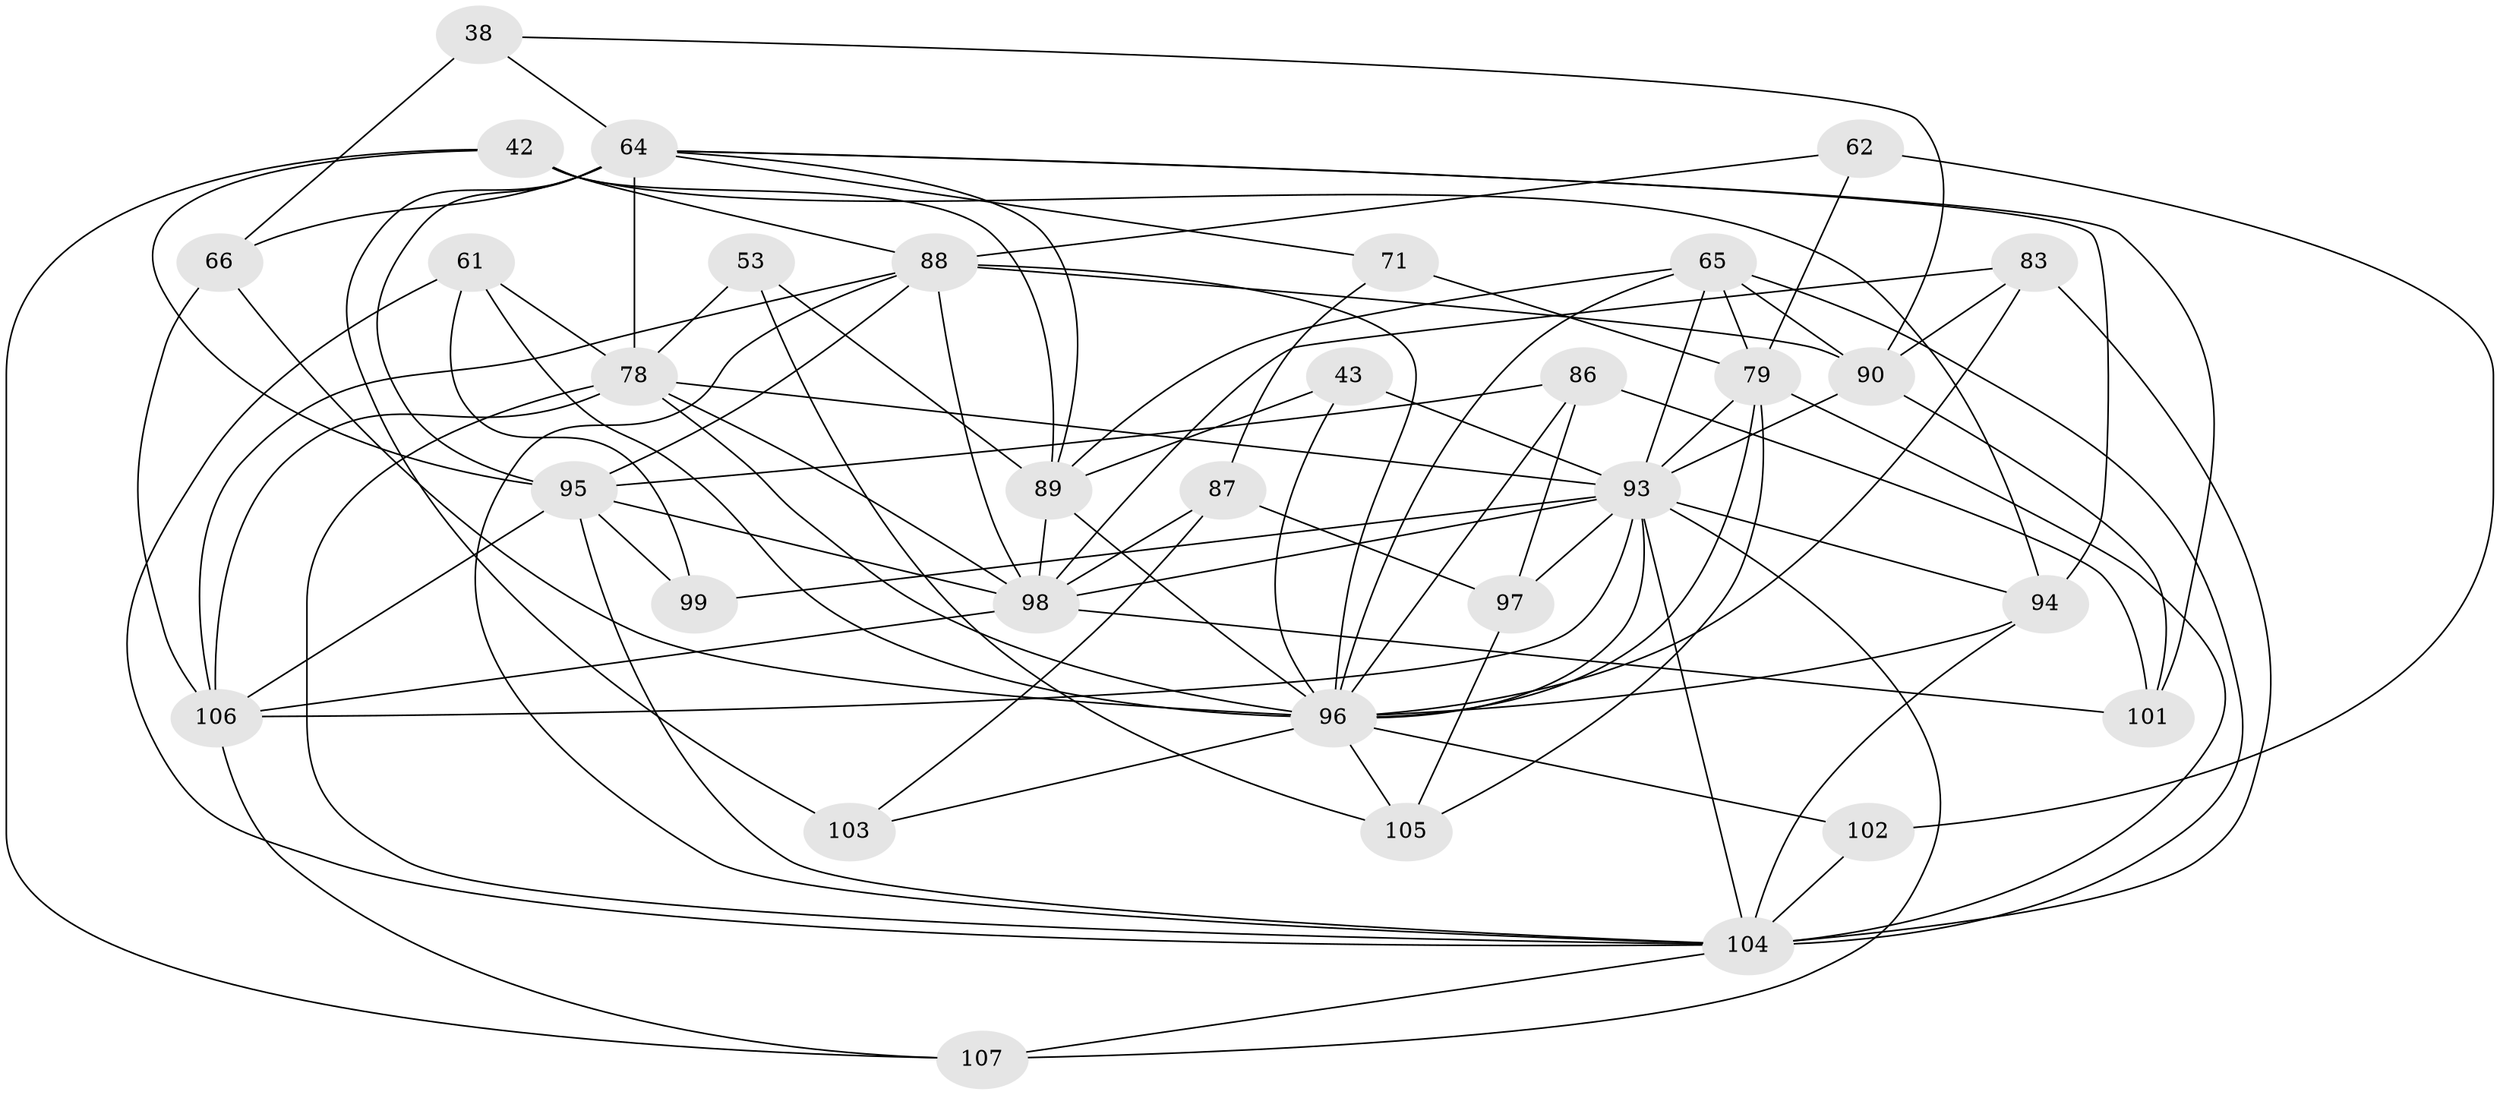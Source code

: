 // original degree distribution, {4: 1.0}
// Generated by graph-tools (version 1.1) at 2025/04/03/04/25 22:04:19]
// undirected, 32 vertices, 92 edges
graph export_dot {
graph [start="1"]
  node [color=gray90,style=filled];
  38;
  42 [super="+3"];
  43;
  53;
  61;
  62;
  64 [super="+37+45+47"];
  65 [super="+63"];
  66 [super="+35"];
  71;
  78 [super="+68+50+72"];
  79 [super="+48+74"];
  83 [super="+76"];
  86 [super="+20"];
  87;
  88 [super="+2+28+59"];
  89 [super="+29+51"];
  90 [super="+56"];
  93 [super="+69+92"];
  94 [super="+12"];
  95 [super="+52"];
  96 [super="+8+80+24+57+81"];
  97 [super="+7"];
  98 [super="+18+41+70"];
  99;
  101;
  102;
  103;
  104 [super="+10+17+16+75+77+100"];
  105;
  106 [super="+34+58+85"];
  107 [super="+84"];
  38 -- 66 [weight=2];
  38 -- 90;
  38 -- 64;
  42 -- 88;
  42 -- 94 [weight=2];
  42 -- 107;
  42 -- 89;
  42 -- 95;
  43 -- 89;
  43 -- 93;
  43 -- 96 [weight=2];
  53 -- 89;
  53 -- 105;
  53 -- 78 [weight=2];
  61 -- 99;
  61 -- 96;
  61 -- 104;
  61 -- 78;
  62 -- 102;
  62 -- 88;
  62 -- 79 [weight=2];
  64 -- 101;
  64 -- 94;
  64 -- 66 [weight=2];
  64 -- 103 [weight=2];
  64 -- 71;
  64 -- 89;
  64 -- 78 [weight=4];
  64 -- 95;
  65 -- 104 [weight=2];
  65 -- 89;
  65 -- 90;
  65 -- 96 [weight=2];
  65 -- 93;
  65 -- 79;
  66 -- 106;
  66 -- 96;
  71 -- 87;
  71 -- 79 [weight=2];
  78 -- 106;
  78 -- 96 [weight=4];
  78 -- 98 [weight=2];
  78 -- 104 [weight=2];
  78 -- 93 [weight=4];
  79 -- 105;
  79 -- 104;
  79 -- 93 [weight=4];
  79 -- 96;
  83 -- 90;
  83 -- 98 [weight=2];
  83 -- 96 [weight=2];
  83 -- 104 [weight=3];
  86 -- 95;
  86 -- 97 [weight=2];
  86 -- 101;
  86 -- 96 [weight=2];
  87 -- 97;
  87 -- 103;
  87 -- 98;
  88 -- 95;
  88 -- 106;
  88 -- 90 [weight=2];
  88 -- 96 [weight=2];
  88 -- 104;
  88 -- 98;
  89 -- 98 [weight=3];
  89 -- 96 [weight=2];
  90 -- 101;
  90 -- 93 [weight=2];
  93 -- 106 [weight=5];
  93 -- 96 [weight=2];
  93 -- 97 [weight=2];
  93 -- 98 [weight=2];
  93 -- 99 [weight=2];
  93 -- 104;
  93 -- 107;
  93 -- 94;
  94 -- 96;
  94 -- 104;
  95 -- 98;
  95 -- 99;
  95 -- 106;
  95 -- 104;
  96 -- 102 [weight=2];
  96 -- 105;
  96 -- 103;
  97 -- 105;
  98 -- 101;
  98 -- 106;
  102 -- 104;
  104 -- 107 [weight=2];
  106 -- 107 [weight=2];
}

